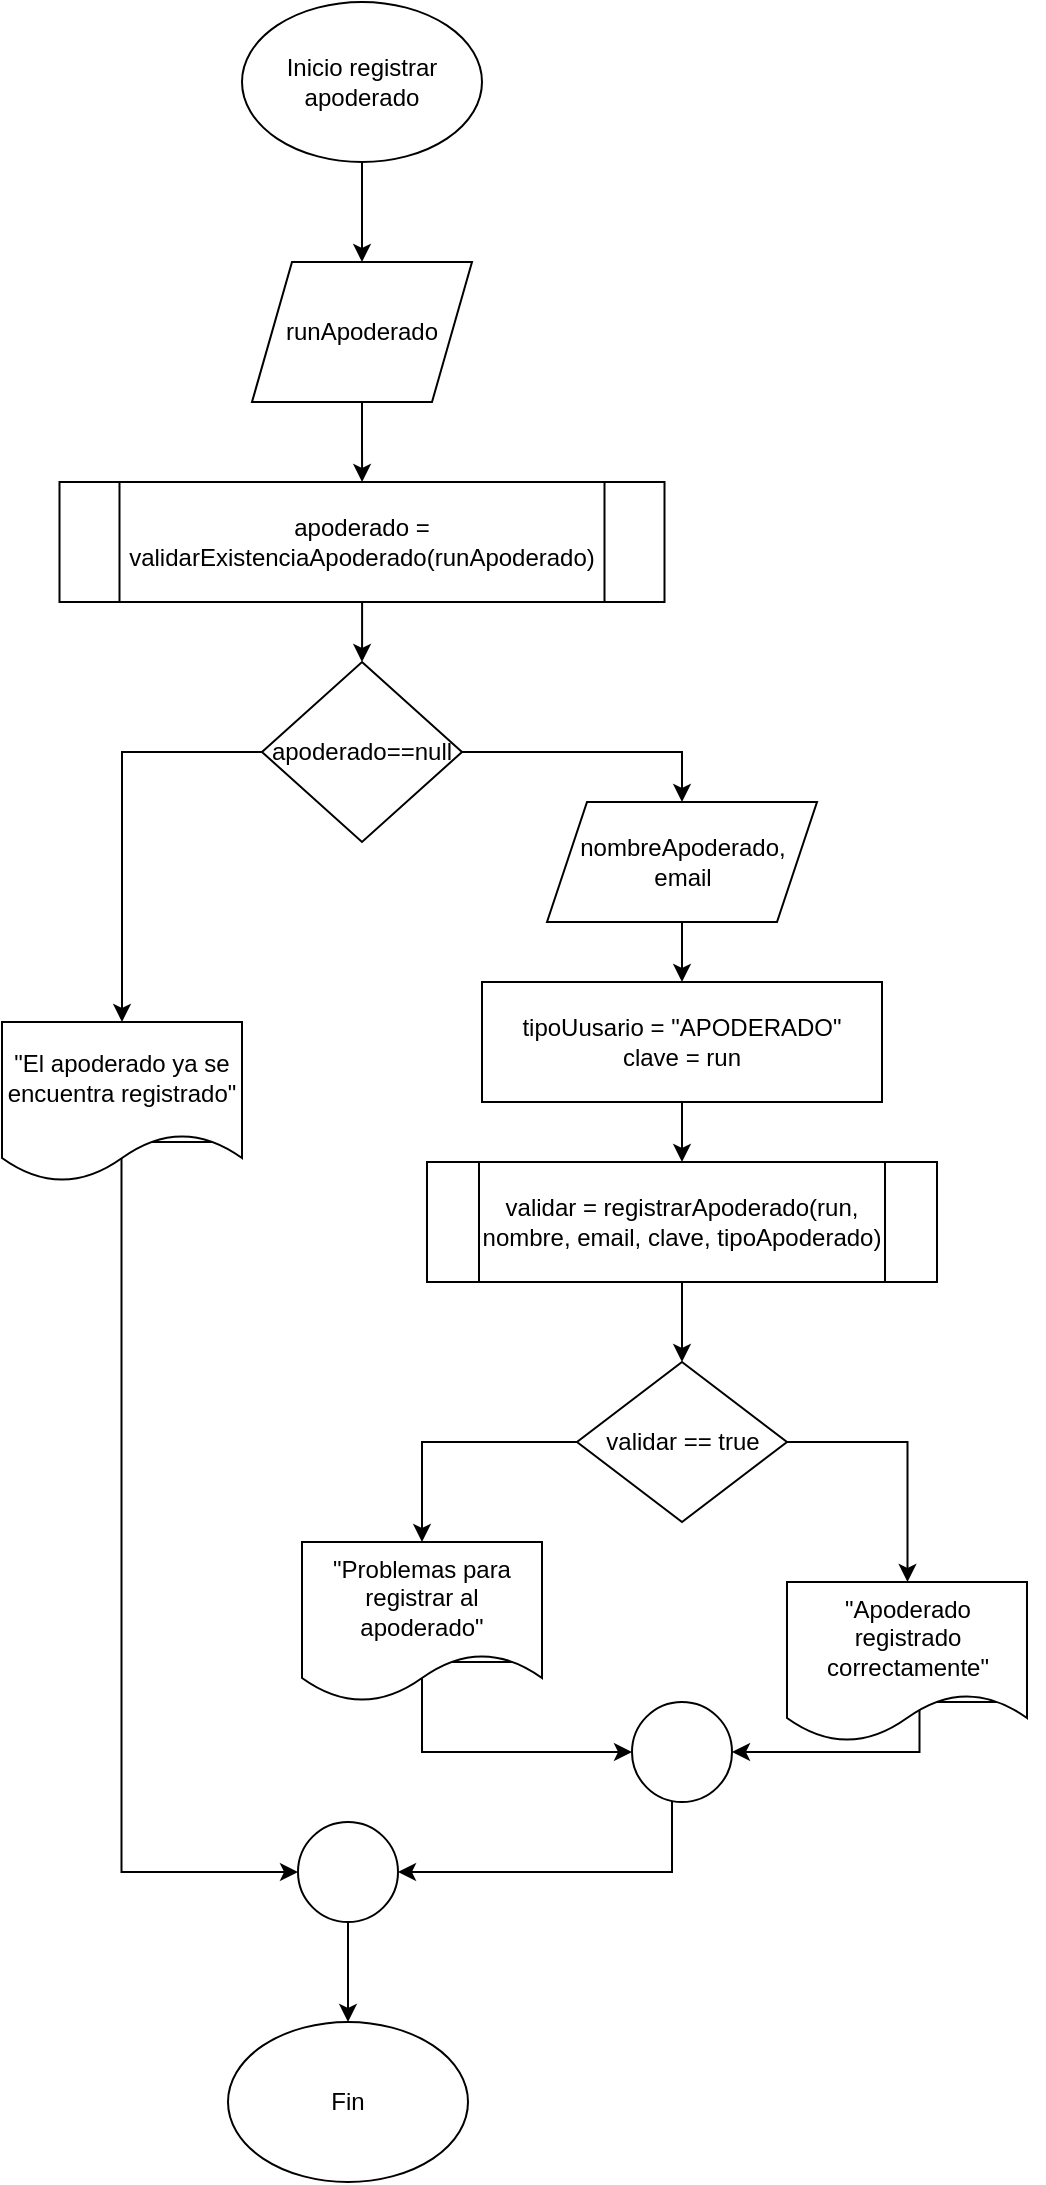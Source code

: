 <mxfile version="14.7.2" type="google"><diagram id="dXnHtB4CCfNVt3oGLdbn" name="Page-1"><mxGraphModel dx="1768" dy="1448" grid="1" gridSize="10" guides="1" tooltips="1" connect="1" arrows="1" fold="1" page="1" pageScale="1" pageWidth="827" pageHeight="1169" math="0" shadow="0"><root><mxCell id="0"/><mxCell id="1" parent="0"/><mxCell id="4aCZ3uYomDqOjFKsymhD-76" style="edgeStyle=orthogonalEdgeStyle;rounded=0;orthogonalLoop=1;jettySize=auto;html=1;" edge="1" parent="1" source="4aCZ3uYomDqOjFKsymhD-77" target="4aCZ3uYomDqOjFKsymhD-79"><mxGeometry relative="1" as="geometry"/></mxCell><mxCell id="4aCZ3uYomDqOjFKsymhD-77" value="runApoderado" style="shape=parallelogram;perimeter=parallelogramPerimeter;whiteSpace=wrap;html=1;fixedSize=1;" vertex="1" parent="1"><mxGeometry x="1109" y="170" width="110" height="70" as="geometry"/></mxCell><mxCell id="4aCZ3uYomDqOjFKsymhD-78" style="edgeStyle=orthogonalEdgeStyle;rounded=0;orthogonalLoop=1;jettySize=auto;html=1;entryX=0.5;entryY=0;entryDx=0;entryDy=0;" edge="1" parent="1" source="4aCZ3uYomDqOjFKsymhD-79" target="4aCZ3uYomDqOjFKsymhD-82"><mxGeometry relative="1" as="geometry"/></mxCell><mxCell id="4aCZ3uYomDqOjFKsymhD-79" value="apoderado = validarExistenciaApoderado(runApoderado)" style="shape=process;whiteSpace=wrap;html=1;backgroundOutline=1;" vertex="1" parent="1"><mxGeometry x="1012.75" y="280" width="302.5" height="60" as="geometry"/></mxCell><mxCell id="4aCZ3uYomDqOjFKsymhD-80" style="edgeStyle=orthogonalEdgeStyle;rounded=0;orthogonalLoop=1;jettySize=auto;html=1;entryX=0.5;entryY=0;entryDx=0;entryDy=0;" edge="1" parent="1" source="4aCZ3uYomDqOjFKsymhD-82" target="4aCZ3uYomDqOjFKsymhD-84"><mxGeometry relative="1" as="geometry"/></mxCell><mxCell id="4aCZ3uYomDqOjFKsymhD-81" style="edgeStyle=orthogonalEdgeStyle;rounded=0;orthogonalLoop=1;jettySize=auto;html=1;entryX=0.5;entryY=0;entryDx=0;entryDy=0;" edge="1" parent="1" source="4aCZ3uYomDqOjFKsymhD-82" target="4aCZ3uYomDqOjFKsymhD-101"><mxGeometry relative="1" as="geometry"><Array as="points"><mxPoint x="1043.75" y="415"/></Array></mxGeometry></mxCell><mxCell id="4aCZ3uYomDqOjFKsymhD-82" value="apoderado==null" style="rhombus;whiteSpace=wrap;html=1;" vertex="1" parent="1"><mxGeometry x="1114" y="370" width="100" height="90" as="geometry"/></mxCell><mxCell id="4aCZ3uYomDqOjFKsymhD-83" style="edgeStyle=orthogonalEdgeStyle;rounded=0;orthogonalLoop=1;jettySize=auto;html=1;entryX=0.5;entryY=0;entryDx=0;entryDy=0;" edge="1" parent="1" source="4aCZ3uYomDqOjFKsymhD-84" target="4aCZ3uYomDqOjFKsymhD-88"><mxGeometry relative="1" as="geometry"/></mxCell><mxCell id="4aCZ3uYomDqOjFKsymhD-84" value="nombreApoderado, email" style="shape=parallelogram;perimeter=parallelogramPerimeter;whiteSpace=wrap;html=1;fixedSize=1;" vertex="1" parent="1"><mxGeometry x="1256.5" y="440" width="135" height="60" as="geometry"/></mxCell><mxCell id="4aCZ3uYomDqOjFKsymhD-85" style="edgeStyle=orthogonalEdgeStyle;rounded=0;orthogonalLoop=1;jettySize=auto;html=1;entryX=0.5;entryY=0;entryDx=0;entryDy=0;" edge="1" parent="1" source="4aCZ3uYomDqOjFKsymhD-86" target="4aCZ3uYomDqOjFKsymhD-91"><mxGeometry relative="1" as="geometry"/></mxCell><mxCell id="4aCZ3uYomDqOjFKsymhD-86" value="validar = registrarApoderado(run, nombre, email, clave, tipoApoderado)" style="shape=process;whiteSpace=wrap;html=1;backgroundOutline=1;" vertex="1" parent="1"><mxGeometry x="1196.5" y="620" width="255" height="60" as="geometry"/></mxCell><mxCell id="4aCZ3uYomDqOjFKsymhD-87" style="edgeStyle=orthogonalEdgeStyle;rounded=0;orthogonalLoop=1;jettySize=auto;html=1;entryX=0.5;entryY=0;entryDx=0;entryDy=0;" edge="1" parent="1" source="4aCZ3uYomDqOjFKsymhD-88" target="4aCZ3uYomDqOjFKsymhD-86"><mxGeometry relative="1" as="geometry"/></mxCell><mxCell id="4aCZ3uYomDqOjFKsymhD-88" value="tipoUusario = &quot;APODERADO&quot;&lt;br&gt;clave = run" style="rounded=0;whiteSpace=wrap;html=1;" vertex="1" parent="1"><mxGeometry x="1224" y="530" width="200" height="60" as="geometry"/></mxCell><mxCell id="4aCZ3uYomDqOjFKsymhD-89" style="edgeStyle=orthogonalEdgeStyle;rounded=0;orthogonalLoop=1;jettySize=auto;html=1;" edge="1" parent="1" source="4aCZ3uYomDqOjFKsymhD-91" target="4aCZ3uYomDqOjFKsymhD-93"><mxGeometry relative="1" as="geometry"/></mxCell><mxCell id="4aCZ3uYomDqOjFKsymhD-90" style="edgeStyle=orthogonalEdgeStyle;rounded=0;orthogonalLoop=1;jettySize=auto;html=1;" edge="1" parent="1" source="4aCZ3uYomDqOjFKsymhD-91" target="4aCZ3uYomDqOjFKsymhD-97"><mxGeometry relative="1" as="geometry"><mxPoint x="1454" y="810" as="targetPoint"/><Array as="points"><mxPoint x="1436.75" y="760"/></Array></mxGeometry></mxCell><mxCell id="4aCZ3uYomDqOjFKsymhD-91" value="validar == true" style="rhombus;whiteSpace=wrap;html=1;" vertex="1" parent="1"><mxGeometry x="1271.5" y="720" width="105" height="80" as="geometry"/></mxCell><mxCell id="4aCZ3uYomDqOjFKsymhD-92" style="edgeStyle=orthogonalEdgeStyle;rounded=0;orthogonalLoop=1;jettySize=auto;html=1;entryX=0;entryY=0.5;entryDx=0;entryDy=0;exitX=1;exitY=0.75;exitDx=0;exitDy=0;" edge="1" parent="1" source="4aCZ3uYomDqOjFKsymhD-93" target="4aCZ3uYomDqOjFKsymhD-95"><mxGeometry relative="1" as="geometry"><Array as="points"><mxPoint x="1194" y="870"/><mxPoint x="1194" y="915"/></Array></mxGeometry></mxCell><mxCell id="4aCZ3uYomDqOjFKsymhD-93" value="&quot;Problemas para registrar al apoderado&quot;" style="shape=document;whiteSpace=wrap;html=1;boundedLbl=1;" vertex="1" parent="1"><mxGeometry x="1134" y="810" width="120" height="80" as="geometry"/></mxCell><mxCell id="4aCZ3uYomDqOjFKsymhD-94" style="edgeStyle=orthogonalEdgeStyle;rounded=0;orthogonalLoop=1;jettySize=auto;html=1;entryX=1;entryY=0.5;entryDx=0;entryDy=0;" edge="1" parent="1" source="4aCZ3uYomDqOjFKsymhD-95" target="4aCZ3uYomDqOjFKsymhD-96"><mxGeometry relative="1" as="geometry"><Array as="points"><mxPoint x="1319" y="975"/></Array></mxGeometry></mxCell><mxCell id="4aCZ3uYomDqOjFKsymhD-95" value="" style="ellipse;whiteSpace=wrap;html=1;aspect=fixed;" vertex="1" parent="1"><mxGeometry x="1299" y="890" width="50" height="50" as="geometry"/></mxCell><mxCell id="4aCZ3uYomDqOjFKsymhD-104" style="edgeStyle=orthogonalEdgeStyle;rounded=0;orthogonalLoop=1;jettySize=auto;html=1;exitX=0.5;exitY=1;exitDx=0;exitDy=0;" edge="1" parent="1" source="4aCZ3uYomDqOjFKsymhD-96" target="4aCZ3uYomDqOjFKsymhD-103"><mxGeometry relative="1" as="geometry"/></mxCell><mxCell id="4aCZ3uYomDqOjFKsymhD-96" value="" style="ellipse;whiteSpace=wrap;html=1;aspect=fixed;" vertex="1" parent="1"><mxGeometry x="1132" y="950" width="50" height="50" as="geometry"/></mxCell><mxCell id="4aCZ3uYomDqOjFKsymhD-98" style="edgeStyle=orthogonalEdgeStyle;rounded=0;orthogonalLoop=1;jettySize=auto;html=1;exitX=1;exitY=0.75;exitDx=0;exitDy=0;entryX=1;entryY=0.5;entryDx=0;entryDy=0;" edge="1" parent="1" source="4aCZ3uYomDqOjFKsymhD-97" target="4aCZ3uYomDqOjFKsymhD-95"><mxGeometry relative="1" as="geometry"><Array as="points"><mxPoint x="1442.75" y="890"/><mxPoint x="1442.75" y="915"/></Array></mxGeometry></mxCell><mxCell id="4aCZ3uYomDqOjFKsymhD-97" value="&quot;Apoderado registrado correctamente&quot;" style="shape=document;whiteSpace=wrap;html=1;boundedLbl=1;" vertex="1" parent="1"><mxGeometry x="1376.5" y="830" width="120" height="80" as="geometry"/></mxCell><mxCell id="4aCZ3uYomDqOjFKsymhD-100" style="edgeStyle=orthogonalEdgeStyle;rounded=0;orthogonalLoop=1;jettySize=auto;html=1;" edge="1" parent="1" source="4aCZ3uYomDqOjFKsymhD-99" target="4aCZ3uYomDqOjFKsymhD-77"><mxGeometry relative="1" as="geometry"/></mxCell><mxCell id="4aCZ3uYomDqOjFKsymhD-99" value="Inicio registrar apoderado" style="ellipse;whiteSpace=wrap;html=1;" vertex="1" parent="1"><mxGeometry x="1104" y="40" width="120" height="80" as="geometry"/></mxCell><mxCell id="4aCZ3uYomDqOjFKsymhD-102" style="edgeStyle=orthogonalEdgeStyle;rounded=0;orthogonalLoop=1;jettySize=auto;html=1;exitX=1;exitY=0.75;exitDx=0;exitDy=0;entryX=0;entryY=0.5;entryDx=0;entryDy=0;" edge="1" parent="1" source="4aCZ3uYomDqOjFKsymhD-101" target="4aCZ3uYomDqOjFKsymhD-96"><mxGeometry relative="1" as="geometry"><Array as="points"><mxPoint x="1043.75" y="610"/><mxPoint x="1043.75" y="975"/></Array></mxGeometry></mxCell><mxCell id="4aCZ3uYomDqOjFKsymhD-101" value="&quot;El apoderado ya se encuentra registrado&quot;" style="shape=document;whiteSpace=wrap;html=1;boundedLbl=1;" vertex="1" parent="1"><mxGeometry x="984" y="550" width="120" height="80" as="geometry"/></mxCell><mxCell id="4aCZ3uYomDqOjFKsymhD-103" value="Fin" style="ellipse;whiteSpace=wrap;html=1;" vertex="1" parent="1"><mxGeometry x="1097" y="1050" width="120" height="80" as="geometry"/></mxCell></root></mxGraphModel></diagram></mxfile>